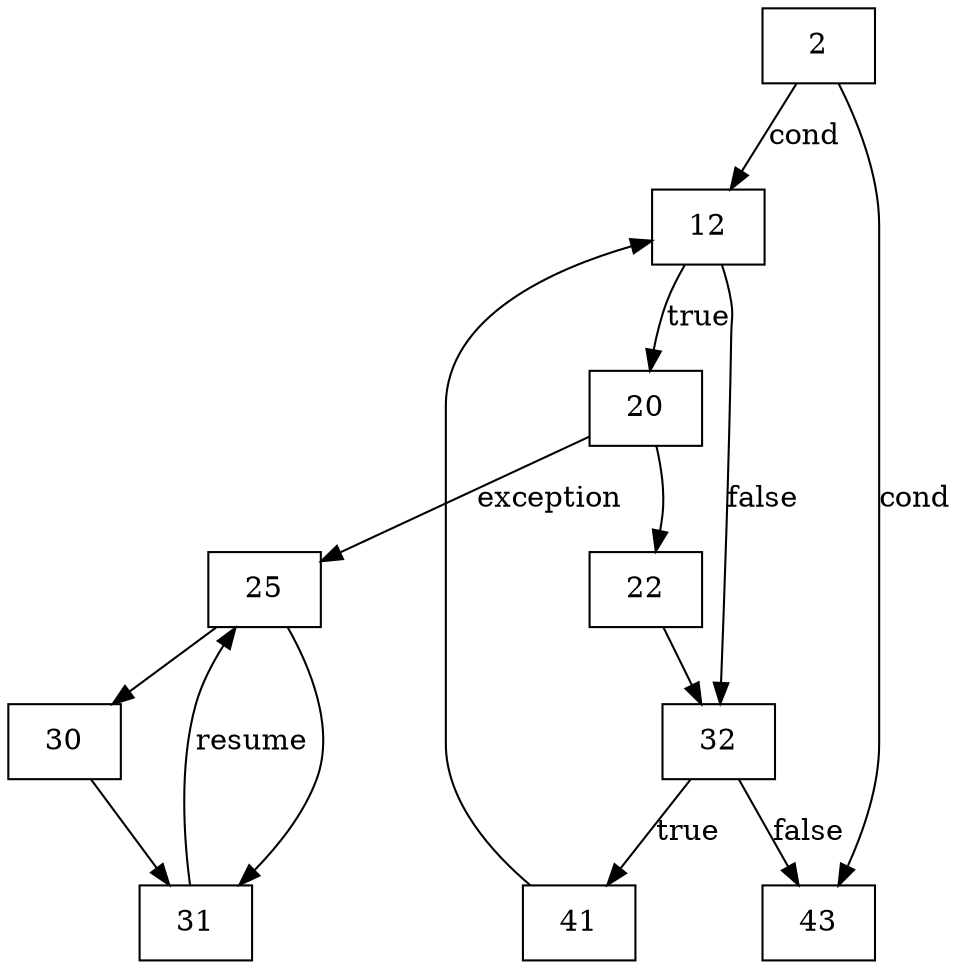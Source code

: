digraph CFG {
    node[shape=rectangle];
    
    label_2[label="2"];
    label_12[label="12"];
    label_20[label="20"];
    label_22[label="22"];
    label_25[label="25"];
    label_30[label="30"];
    label_31[label="31"];
    label_32[label="32"];
    label_41[label="41"];
    label_43[label="43"];
    
    label_2 -> label_12 [label="cond"];
    label_2 -> label_43 [label="cond"];
    
    label_12 -> label_20 [label="true"];
    label_12 -> label_32 [label="false"];
    
    label_20 -> label_22 [label=""];
    label_20 -> label_25 [label="exception"];
    
    label_22 -> label_32 [label=""];
    
    label_25 -> label_30 [label=""];
    label_25 -> label_31 [label=""];
    
    label_30 -> label_31 [label=""];
    
    label_31 -> label_25 [label="resume"];
    
    label_32 -> label_41 [label="true"];
    label_32 -> label_43 [label="false"];
    
    label_41 -> label_12 [label=""];
}
